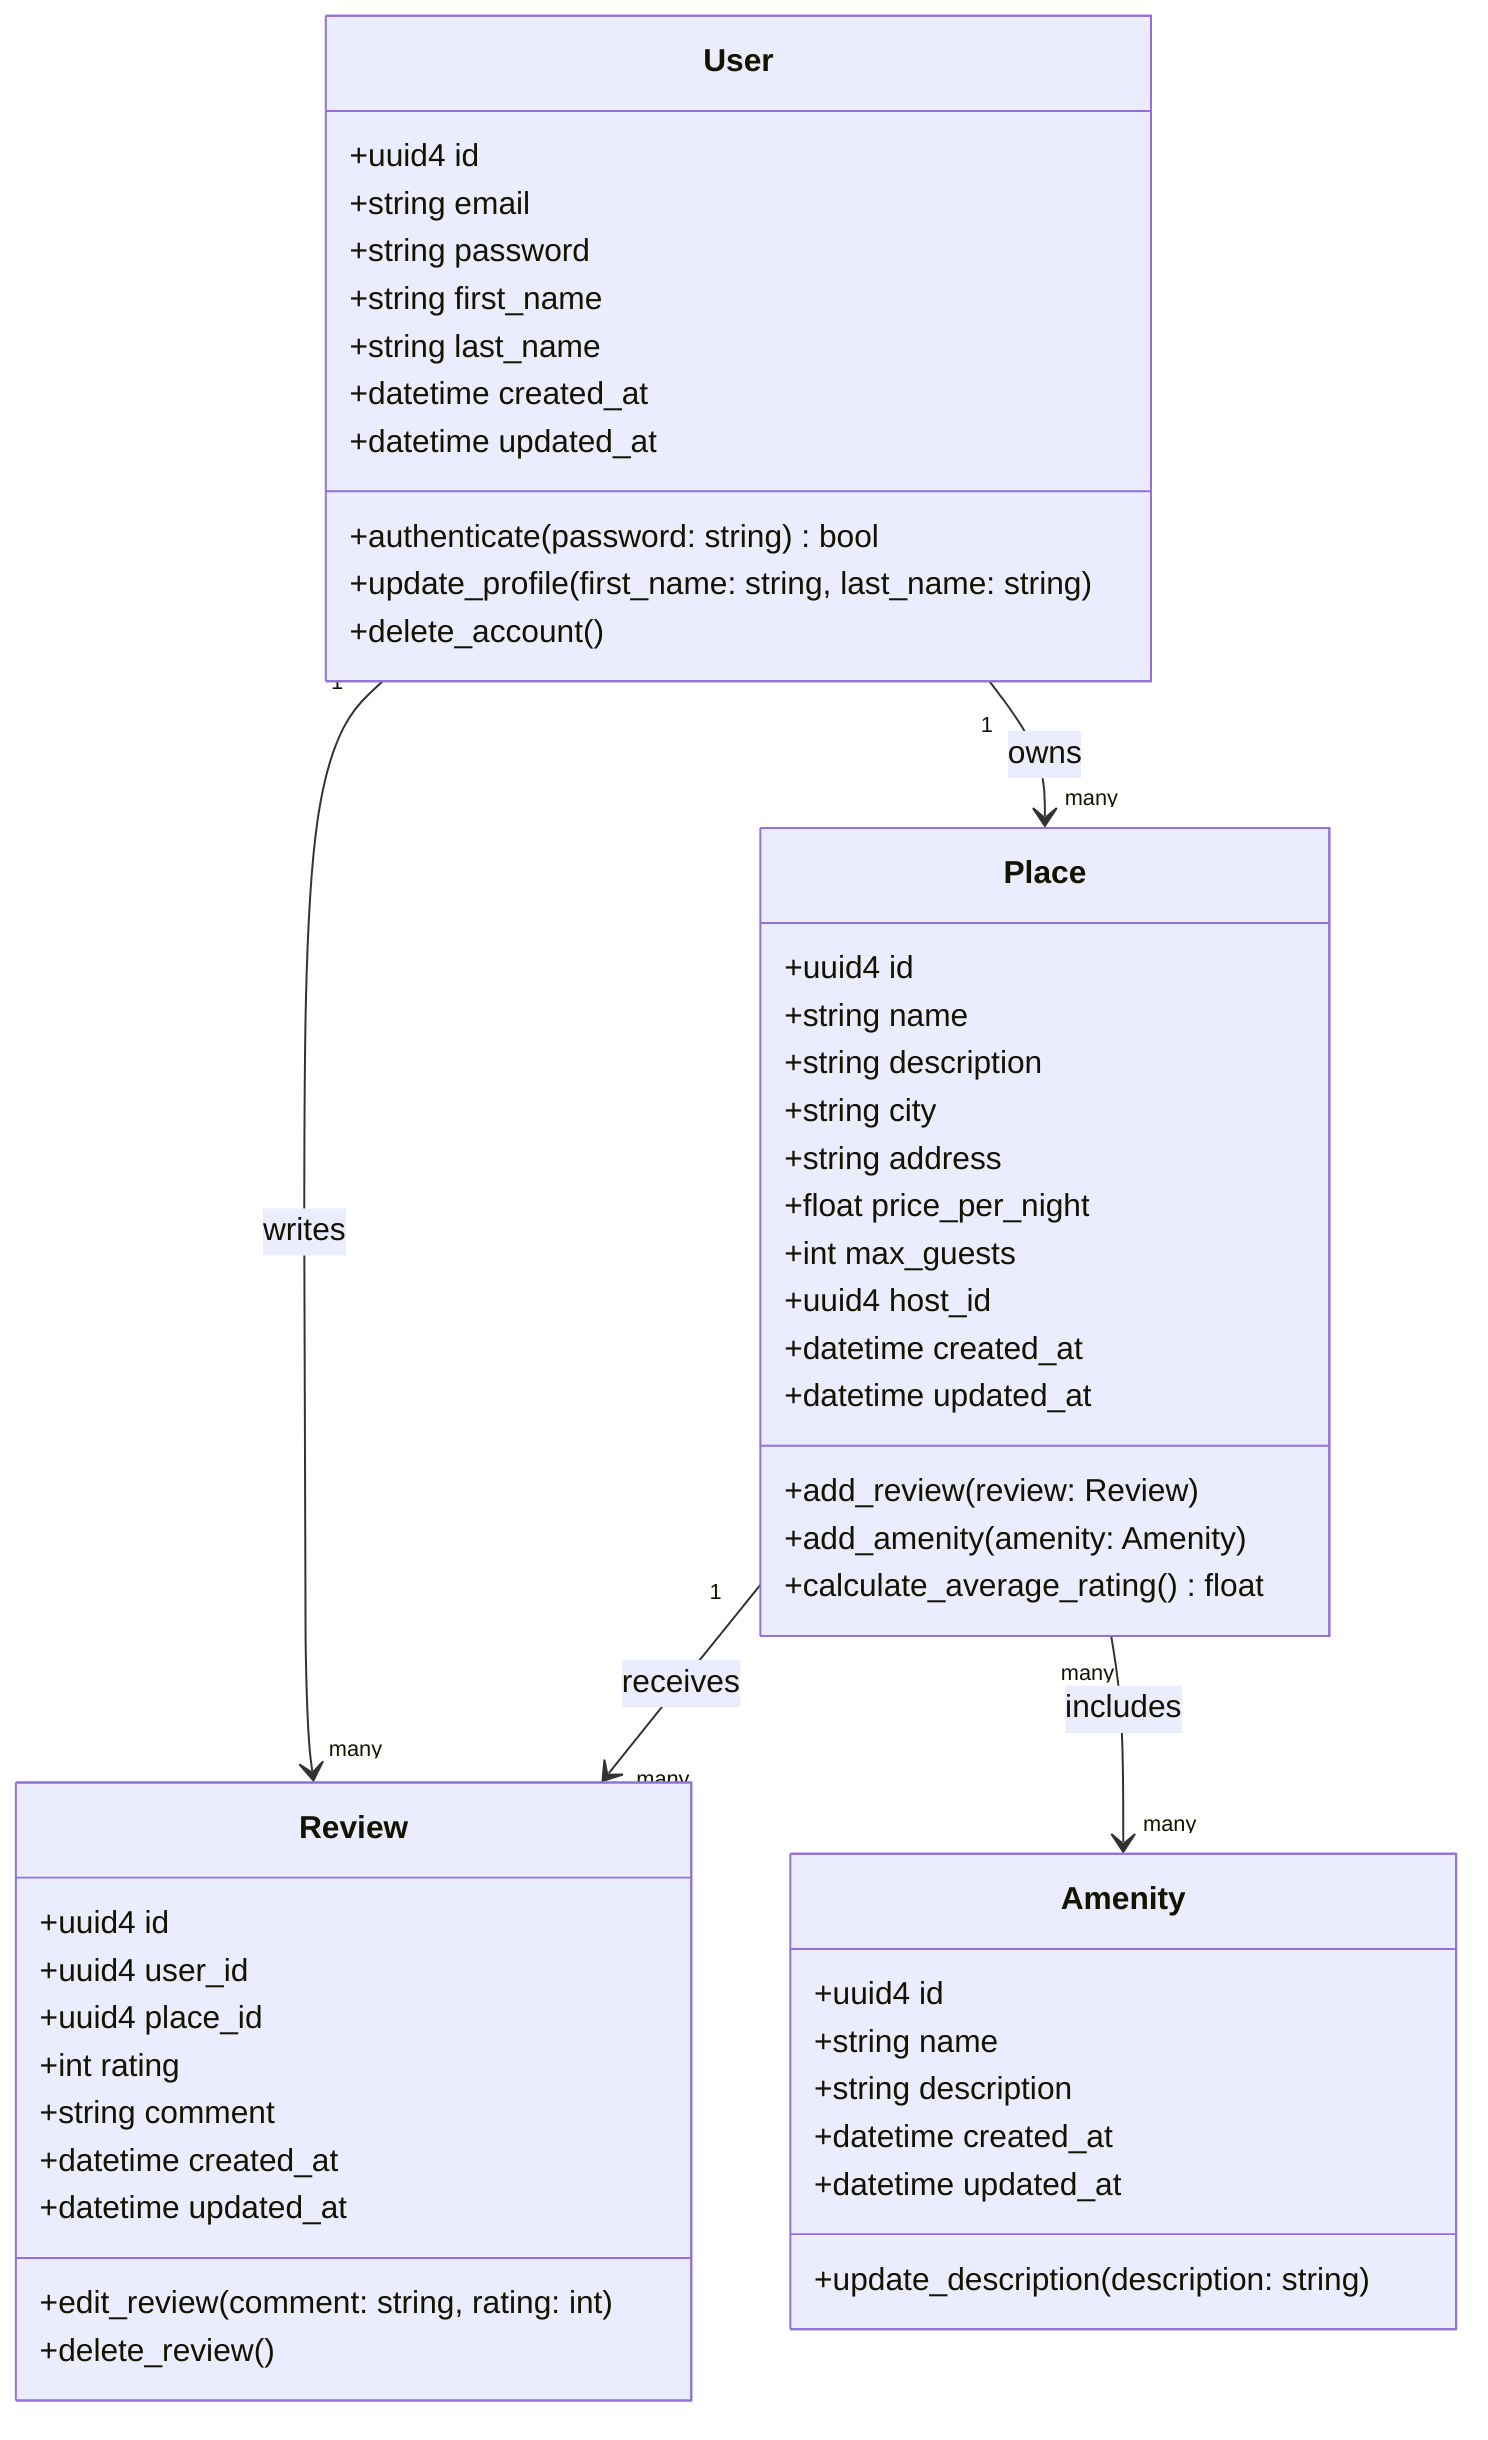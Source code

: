 %%Hbnb project - Business Logic Class Diagram

%%----------------
%% USER CLASS
%%----------------
classDiagram
direction TB
class User {
    +uuid4 id
    +string email
    +string password
    +string first_name
    +string last_name
    +datetime created_at
    +datetime updated_at
    +authenticate(password: string) bool
    +update_profile(first_name: string, last_name: string)
    +delete_account()
}
%%This represents system users who can list places and write reviews.
%%----------------
%% PLACE CLASS
%%----------------
class Place {
    +uuid4 id
    +string name
    +string description
    +string city
    +string address
    +float price_per_night
    +int max_guests
    +uuid4 host_id
    +datetime created_at
    +datetime updated_at
    +add_review(review: Review)
    +add_amenity(amenity: Amenity)
    +calculate_average_rating() float
}
%%This represents the rental properties owned by the users
%%----------------
%% REVIEW CLASS
%%----------------
class Review {
    +uuid4 id
    +uuid4 user_id
    +uuid4 place_id
    +int rating
    +string comment
    +datetime created_at
    +datetime updated_at
    +edit_review(comment: string, rating: int)
    +delete_review()
}
%%This represents the feedback given from users on the places.
%%---------------
%% AMENITY CLASS
%%---------------
class Amenity {
    +uuid4 id
    +string name
    +string description
    +datetime created_at
    +datetime updated_at
    +update_description(description: string)
}
%%These are the features linked to the places.
User "1" --> "many" Place : owns
User "1" --> "many" Review : writes
Place "1" --> "many" Review : receives
Place "many" --> "many" Amenity : includes